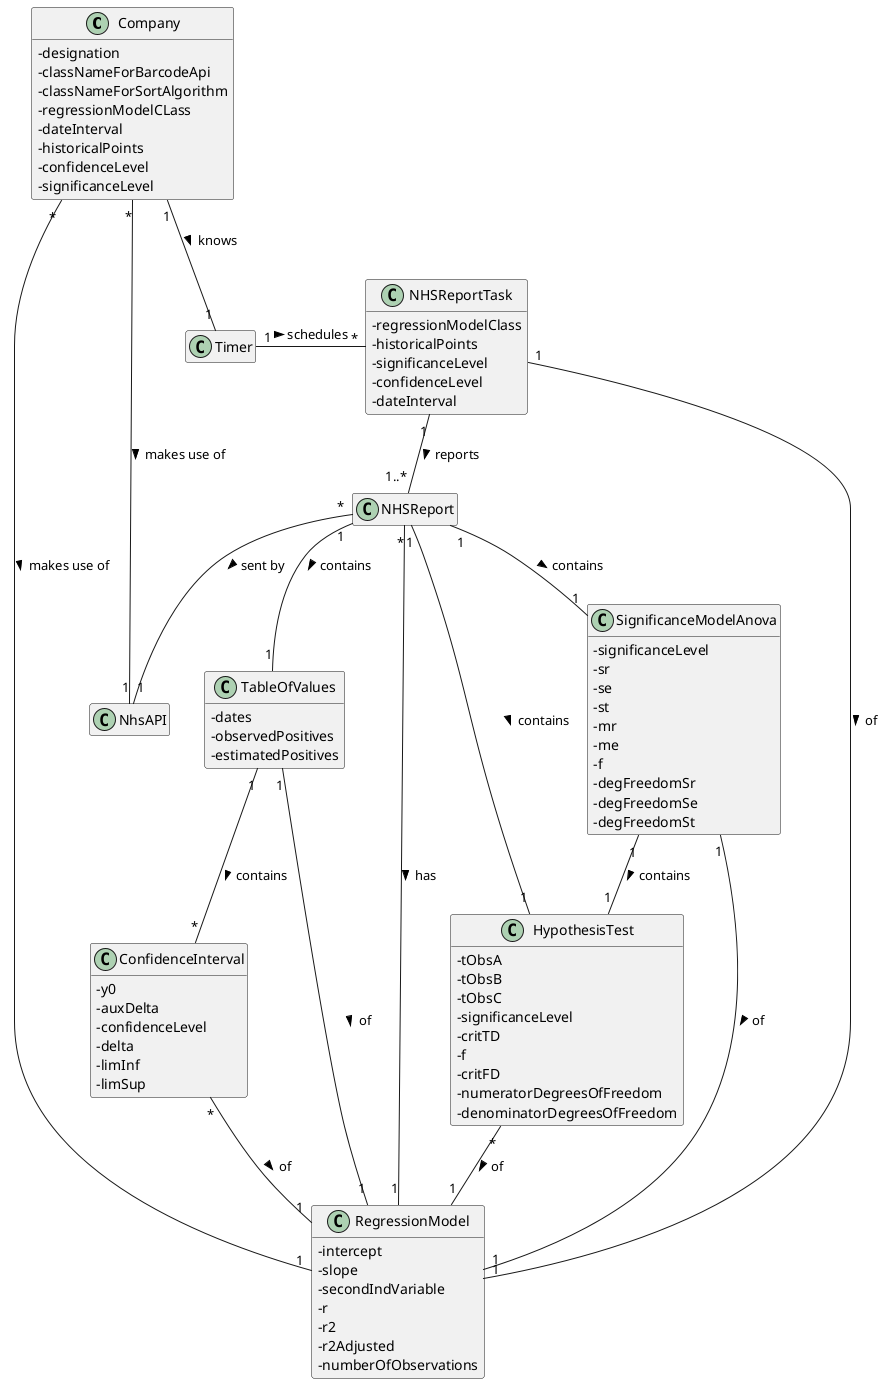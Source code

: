 @startuml

skinparam classAttributeIconSize 0
hide empty methods
hide empty attributes

class Company {
-designation
-classNameForBarcodeApi
-classNameForSortAlgorithm
-regressionModelCLass
-dateInterval
-historicalPoints
-confidenceLevel
-significanceLevel
}

class Timer {}

class NhsAPI{}

class NHSReport {}

class RegressionModel {
-intercept
-slope
-secondIndVariable
-r
-r2
-r2Adjusted
-numberOfObservations
}

/'class ConfigFile {}'/

'The interval of dates to fit the regression model
/'class IntervalOfDates {}'/

'Number of days and number of weeks
/'class NumberOfHistoricalPoints {}'/

'hypothesis tests for regression coefficients
class HypothesisTest {
-tObsA
-tObsB
-tObsC
-significanceLevel
-critTD
-f
-critFD
-numeratorDegreesOfFreedom
-denominatorDegreesOfFreedom
}

'significance model with Anova.
class SignificanceModelAnova {
-significanceLevel
-sr
-se
-st
-mr
-me
-f
-degFreedomSr
-degFreedomSe
-degFreedomSt
}

class TableOfValues {
-dates
-observedPositives
-estimatedPositives
}

class ConfidenceInterval {
-y0
-auxDelta
-confidenceLevel
-delta
-limInf
-limSup
}

class NHSReportTask {
-regressionModelClass
-historicalPoints
-significanceLevel
-confidenceLevel
-dateInterval
}

NHSReportTask "1" -- "1..*" NHSReport : reports >
Company "1" -- "1" Timer : knows >
Company "*" - "1" NhsAPI : makes use of >
NHSReport "*" -- "1" NhsAPI : sent by >
NHSReport "*" -- "1" RegressionModel : has >
NHSReport "1" -- "1" HypothesisTest : contains >
NHSReport "1" -- "1" SignificanceModelAnova : contains >
Company "*" -- "1" RegressionModel : makes use of >
HypothesisTest "*" -- "1" RegressionModel : of >
SignificanceModelAnova "1" -- "1" RegressionModel : of >
SignificanceModelAnova "1" -- "1" HypothesisTest : contains >
NHSReport "1" -- "1" TableOfValues : contains >
TableOfValues "1" -- "1" RegressionModel : of >
TableOfValues "1" -- "*" ConfidenceInterval : contains >
ConfidenceInterval "*" -- "1" RegressionModel : of >
Timer "1" - "*" NHSReportTask : schedules >
NHSReportTask "1" -- "1" RegressionModel : of >
/'NHSReportTask "*" -- "1" RegressionModel : makes use of >'/

'Apagar posteriormente
/'RegressionModel "1" -- "1" ConfigFile : defined by >
IntervalOfDates "1" -- "1" ConfigFile : defined by >
NumberOfHistoricalPoints "1" -- "1" ConfigFile : defined by >'/



@enduml